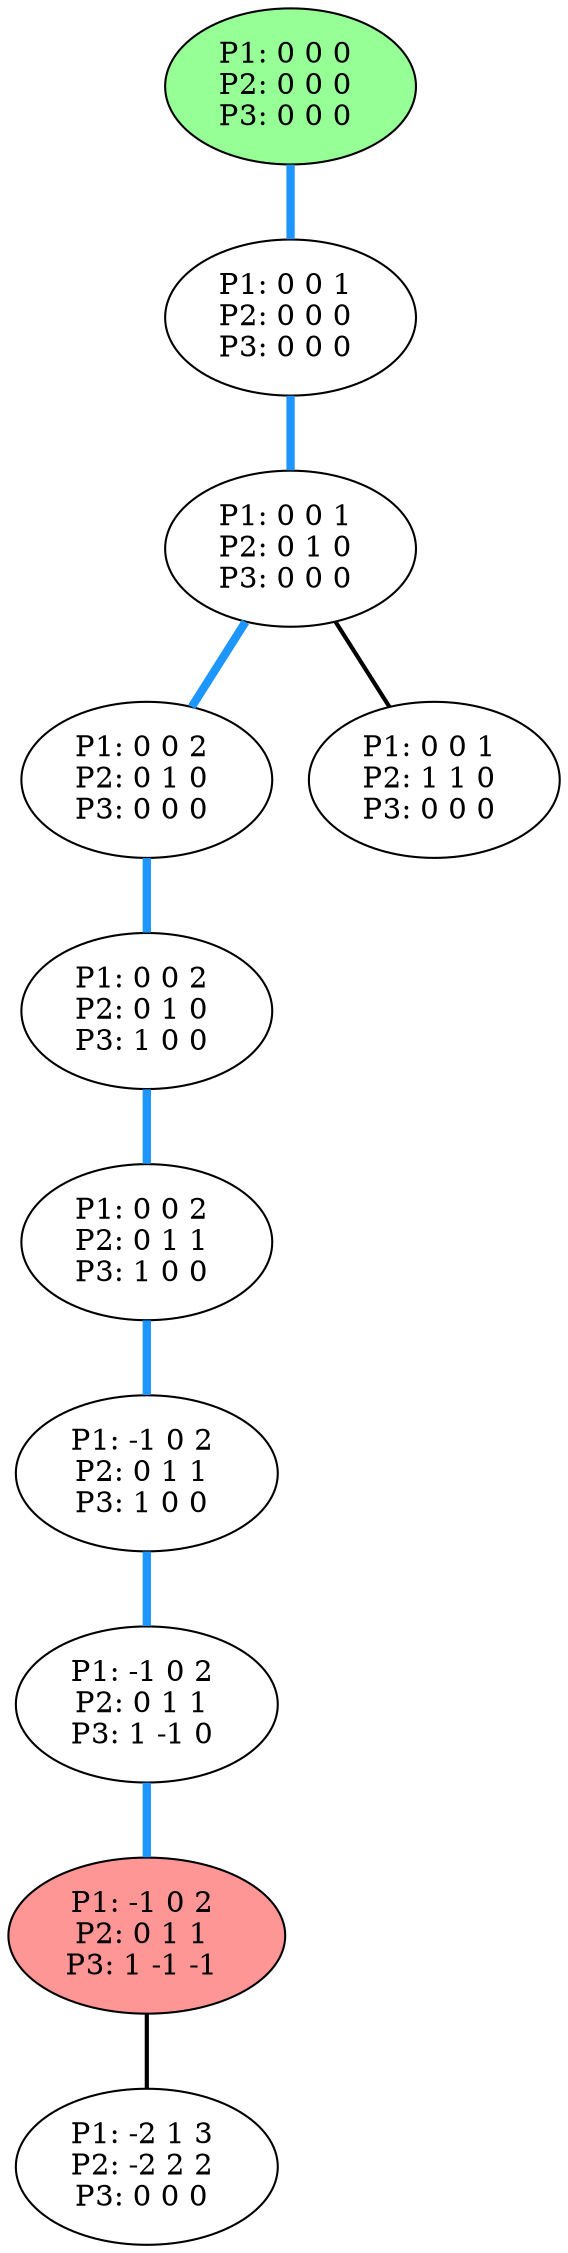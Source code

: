 graph G {
color = "black"
0 [label = "P1: 0 0 0 
P2: 0 0 0 
P3: 0 0 0 
",  style="filled", fillcolor = "#96FF96"];
1 [label = "P1: 0 0 1 
P2: 0 0 0 
P3: 0 0 0 
"];
2 [label = "P1: 0 0 1 
P2: 0 1 0 
P3: 0 0 0 
"];
3 [label = "P1: 0 0 2 
P2: 0 1 0 
P3: 0 0 0 
"];
4 [label = "P1: 0 0 1 
P2: 1 1 0 
P3: 0 0 0 
"];
5 [label = "P1: 0 0 2 
P2: 0 1 0 
P3: 1 0 0 
"];
6 [label = "P1: 0 0 2 
P2: 0 1 1 
P3: 1 0 0 
"];
7 [label = "P1: -1 0 2 
P2: 0 1 1 
P3: 1 0 0 
"];
8 [label = "P1: -1 0 2 
P2: 0 1 1 
P3: 1 -1 0 
"];
9 [label = "P1: -1 0 2 
P2: 0 1 1 
P3: 1 -1 -1 
",  style="filled", fillcolor = "#FF9696"];
10 [label = "P1: -2 1 3 
P2: -2 2 2 
P3: 0 0 0 
"];
edge [style=bold];
0 -- 1 [color="#1E96FF", penwidth=4.0];

1 -- 2 [color="#1E96FF", penwidth=4.0];

2 -- 3 [color="#1E96FF", penwidth=4.0];
2 -- 4 [color=black];

3 -- 5 [color="#1E96FF", penwidth=4.0];


5 -- 6 [color="#1E96FF", penwidth=4.0];

6 -- 7 [color="#1E96FF", penwidth=4.0];

7 -- 8 [color="#1E96FF", penwidth=4.0];

8 -- 9 [color="#1E96FF", penwidth=4.0];

9 -- 10 [color=black];


}
